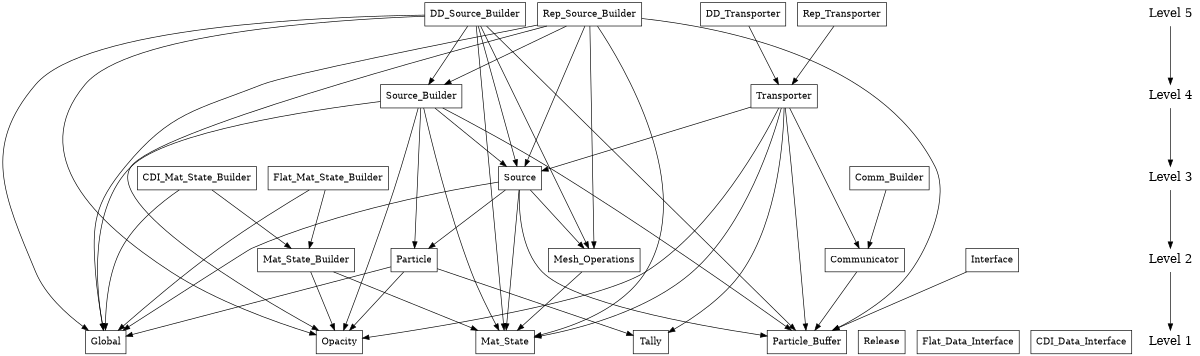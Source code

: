 digraph imc_package_level {
    /* graph attributes */
    center=1;
    size="8,14";
    ranksep=1.25;

    /* nodes */
    node0 [shape=box, label="Rep_Source_Builder"];
    node1 [shape=box, label="Communicator"];
    node2 [shape=box, label="Interface"];
    node3 [shape=box, label="Mat_State"];
    node4 [shape=box, label="Tally"];
    node5 [shape=box, label="Mat_State_Builder"];
    node6 [shape=box, label="DD_Transporter"];
    node7 [shape=box, label="Flat_Mat_State_Builder"];
    node8 [shape=box, label="Comm_Builder"];
    node9 [shape=box, label="Particle_Buffer"];
    node10 [shape=box, label="Opacity"];
    node11 [shape=box, label="Mesh_Operations"];
    node12 [shape=box, label="Transporter"];
    node13 [shape=box, label="Release"];
    node14 [shape=box, label="Source_Builder"];
    node15 [shape=box, label="Flat_Data_Interface"];
    node16 [shape=box, label="DD_Source_Builder"];
    node17 [shape=box, label="Source"];
    node18 [shape=box, label="CDI_Data_Interface"];
    node19 [shape=box, label="CDI_Mat_State_Builder"];
    node20 [shape=box, label="Rep_Transporter"];
    node21 [shape=box, label="Particle"];
    node22 [shape=box, label="Global"];

    /* level dependencies */
    node0 -> { node14  node17  node9  node10  node3  node11  node22 };
    node1 -> { node9 };
    node2 -> { node9 };
    node3 -> {};
    node4 -> {};
    node5 -> { node3  node10 };
    node6 -> { node12 };
    node7 -> { node5  node22 };
    node8 -> { node1 };
    node9 -> {};
    node10 -> {};
    node11 -> { node3 };
    node12 -> { node3  node10  node17  node4  node9  node1 };
    node13 -> {};
    node14 -> { node21  node17  node9  node10  node3  node21  node22 };
    node15 -> {};
    node16 -> { node14  node17  node9  node10  node3  node11  node22 };
    node17 -> { node21  node9  node3  node11  node22 };
    node18 -> {};
    node19 -> { node5  node22 };
    node20 -> { node12 };
    node21 -> { node10  node4  node22  node22 };
    node22 -> {};

    /* Levels */
    l5 [shape=plaintext, label="Level 5", fontsize=18];
    l4 [shape=plaintext, label="Level 4", fontsize=18];
    l3 [shape=plaintext, label="Level 3", fontsize=18];
    l2 [shape=plaintext, label="Level 2", fontsize=18];
    l1 [shape=plaintext, label="Level 1", fontsize=18];

    l5 -> l4 -> l3 -> l2 -> l1

    {rank=same; l1 node3 node4 node9 node10 node13 node15 node18 node22};
    {rank=same; l2 node1 node2 node5 node11 node21};
    {rank=same; l3 node7 node8 node17 node19};
    {rank=same; l4 node12 node14};
    {rank=same; l5 node0 node6 node16 node20};

}